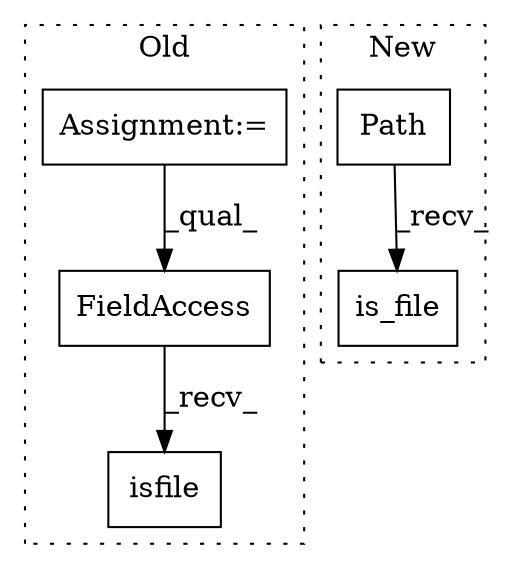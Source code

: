 digraph G {
subgraph cluster0 {
1 [label="isfile" a="32" s="3863,3874" l="7,1" shape="box"];
3 [label="FieldAccess" a="22" s="3855" l="7" shape="box"];
5 [label="Assignment:=" a="7" s="3839" l="2" shape="box"];
label = "Old";
style="dotted";
}
subgraph cluster1 {
2 [label="Path" a="32" s="3840,3849" l="5,1" shape="box"];
4 [label="is_file" a="32" s="3851" l="9" shape="box"];
label = "New";
style="dotted";
}
2 -> 4 [label="_recv_"];
3 -> 1 [label="_recv_"];
5 -> 3 [label="_qual_"];
}
